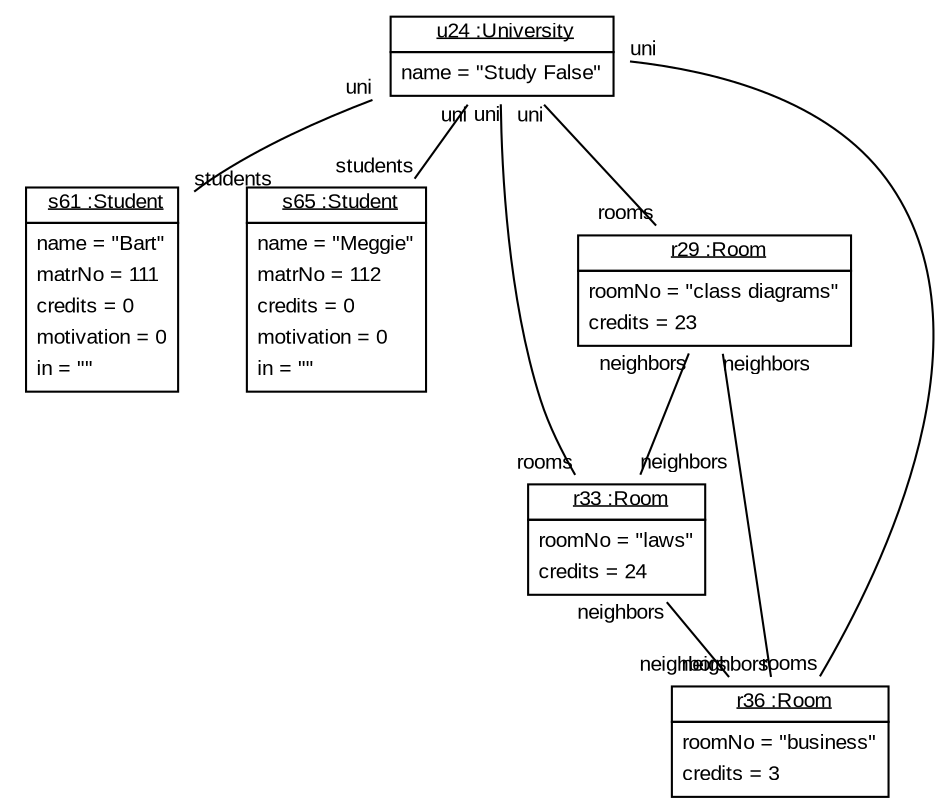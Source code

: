graph ObjectDiagram {
   node [shape = none, fontsize = 10, fontname = "Arial"];
   edge [fontsize = 10, fontname = "Arial"];
   compound=true;

u24 [label=<<table border='0' cellborder='1' cellspacing='0'> <tr> <td href="../examples/org/sdmlib/examples/studyright/University.java"> <u>u24 :University</u></td></tr><tr><td><table border='0' cellborder='0' cellspacing='0'><tr><td align='left'>name = "Study False"</td></tr></table></td></tr></table>>];
s61 [label=<<table border='0' cellborder='1' cellspacing='0'> <tr> <td href="../examples/org/sdmlib/examples/studyright/Student.java"> <u>s61 :Student</u></td></tr><tr><td><table border='0' cellborder='0' cellspacing='0'><tr><td align='left'>name = "Bart"</td></tr><tr><td align='left'>matrNo = 111</td></tr><tr><td align='left'>credits = 0</td></tr><tr><td align='left'>motivation = 0</td></tr><tr><td align='left'>in = ""</td></tr></table></td></tr></table>>];
s65 [label=<<table border='0' cellborder='1' cellspacing='0'> <tr> <td href="../examples/org/sdmlib/examples/studyright/Student.java"> <u>s65 :Student</u></td></tr><tr><td><table border='0' cellborder='0' cellspacing='0'><tr><td align='left'>name = "Meggie"</td></tr><tr><td align='left'>matrNo = 112</td></tr><tr><td align='left'>credits = 0</td></tr><tr><td align='left'>motivation = 0</td></tr><tr><td align='left'>in = ""</td></tr></table></td></tr></table>>];
r29 [label=<<table border='0' cellborder='1' cellspacing='0'> <tr> <td href="../examples/org/sdmlib/examples/studyright/Room.java"> <u>r29 :Room</u></td></tr><tr><td><table border='0' cellborder='0' cellspacing='0'><tr><td align='left'>roomNo = "class diagrams"</td></tr><tr><td align='left'>credits = 23</td></tr></table></td></tr></table>>];
r33 [label=<<table border='0' cellborder='1' cellspacing='0'> <tr> <td href="../examples/org/sdmlib/examples/studyright/Room.java"> <u>r33 :Room</u></td></tr><tr><td><table border='0' cellborder='0' cellspacing='0'><tr><td align='left'>roomNo = "laws"</td></tr><tr><td align='left'>credits = 24</td></tr></table></td></tr></table>>];
r36 [label=<<table border='0' cellborder='1' cellspacing='0'> <tr> <td href="../examples/org/sdmlib/examples/studyright/Room.java"> <u>r36 :Room</u></td></tr><tr><td><table border='0' cellborder='0' cellspacing='0'><tr><td align='left'>roomNo = "business"</td></tr><tr><td align='left'>credits = 3</td></tr></table></td></tr></table>>];

u24 -- s61 [headlabel = "students" taillabel = "uni"];
u24 -- s65 [headlabel = "students" taillabel = "uni"];
u24 -- r29 [headlabel = "rooms" taillabel = "uni"];
u24 -- r33 [headlabel = "rooms" taillabel = "uni"];
u24 -- r36 [headlabel = "rooms" taillabel = "uni"];
r29 -- r33 [headlabel = "neighbors" taillabel = "neighbors"];
r29 -- r36 [headlabel = "neighbors" taillabel = "neighbors"];
r33 -- r36 [headlabel = "neighbors" taillabel = "neighbors"];
}
